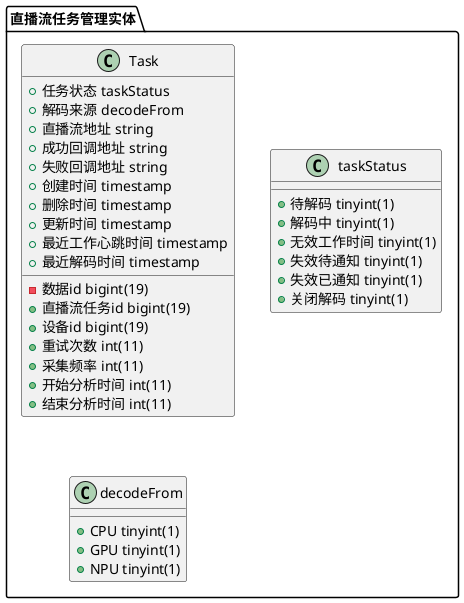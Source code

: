 @startuml
package "直播流任务管理实体"{
    class Task {
      - 数据id bigint(19)
      + 直播流任务id bigint(19)
      + 设备id bigint(19)
      + 任务状态 taskStatus
      + 解码来源 decodeFrom
      + 直播流地址 string
      + 成功回调地址 string
      + 失败回调地址 string
      + 重试次数 int(11)
      + 采集频率 int(11)
      + 开始分析时间 int(11)
      + 结束分析时间 int(11)
      + 创建时间 timestamp
      + 删除时间 timestamp
      + 更新时间 timestamp
      + 最近工作心跳时间 timestamp
      + 最近解码时间 timestamp
    }
    class "taskStatus" {
      + 待解码 tinyint(1)
      + 解码中 tinyint(1)
      + 无效工作时间 tinyint(1)
      + 失效待通知 tinyint(1)
      + 失效已通知 tinyint(1)
      + 关闭解码 tinyint(1)
    }
    class "decodeFrom" {
      + CPU tinyint(1)
      + GPU tinyint(1)
      + NPU tinyint(1)
    }
}

@enduml
